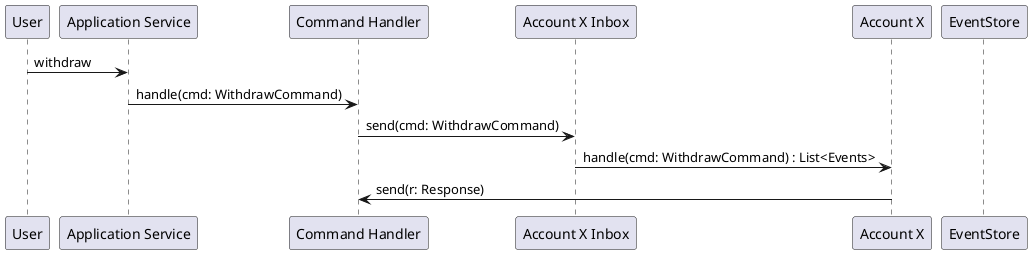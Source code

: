 @startuml

participant "User" as U
participant "Application Service" as AS
participant "Command Handler" as CH
participant "Account X Inbox" as I
participant "Account X" as A
participant "EventStore" as ES

U -> AS: withdraw
AS -> CH: handle(cmd: WithdrawCommand)
CH -> I: send(cmd: WithdrawCommand)
I -> A: handle(cmd: WithdrawCommand) : List<Events>
CH <- A: send(r: Response)



@enduml